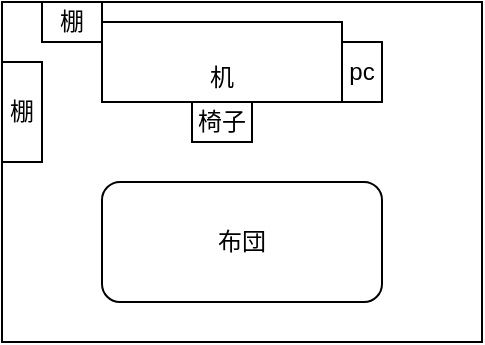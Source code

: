 <mxfile version="20.2.2" type="github">
  <diagram id="_OjEr71gwPLQBbwjqFiU" name="ページ1">
    <mxGraphModel dx="569" dy="314" grid="1" gridSize="10" guides="1" tooltips="1" connect="1" arrows="1" fold="1" page="1" pageScale="1" pageWidth="827" pageHeight="1169" math="0" shadow="0">
      <root>
        <mxCell id="0" />
        <mxCell id="1" parent="0" />
        <mxCell id="Yser9eQdS43eQkAt1Rb7-6" value="" style="rounded=0;whiteSpace=wrap;html=1;fillColor=none;" vertex="1" parent="1">
          <mxGeometry x="350" y="70" width="240" height="170" as="geometry" />
        </mxCell>
        <mxCell id="Yser9eQdS43eQkAt1Rb7-1" value="&lt;br&gt;机" style="rounded=0;whiteSpace=wrap;html=1;" vertex="1" parent="1">
          <mxGeometry x="400" y="80" width="120" height="40" as="geometry" />
        </mxCell>
        <mxCell id="Yser9eQdS43eQkAt1Rb7-2" value="pc" style="rounded=0;whiteSpace=wrap;html=1;" vertex="1" parent="1">
          <mxGeometry x="520" y="90" width="20" height="30" as="geometry" />
        </mxCell>
        <mxCell id="Yser9eQdS43eQkAt1Rb7-3" value="椅子" style="rounded=0;whiteSpace=wrap;html=1;" vertex="1" parent="1">
          <mxGeometry x="445" y="120" width="30" height="20" as="geometry" />
        </mxCell>
        <mxCell id="Yser9eQdS43eQkAt1Rb7-4" value="棚" style="rounded=0;whiteSpace=wrap;html=1;" vertex="1" parent="1">
          <mxGeometry x="370" y="70" width="30" height="20" as="geometry" />
        </mxCell>
        <mxCell id="Yser9eQdS43eQkAt1Rb7-5" value="棚" style="rounded=0;whiteSpace=wrap;html=1;" vertex="1" parent="1">
          <mxGeometry x="350" y="100" width="20" height="50" as="geometry" />
        </mxCell>
        <mxCell id="Yser9eQdS43eQkAt1Rb7-7" value="布団" style="rounded=1;whiteSpace=wrap;html=1;fillColor=none;" vertex="1" parent="1">
          <mxGeometry x="400" y="160" width="140" height="60" as="geometry" />
        </mxCell>
      </root>
    </mxGraphModel>
  </diagram>
</mxfile>
